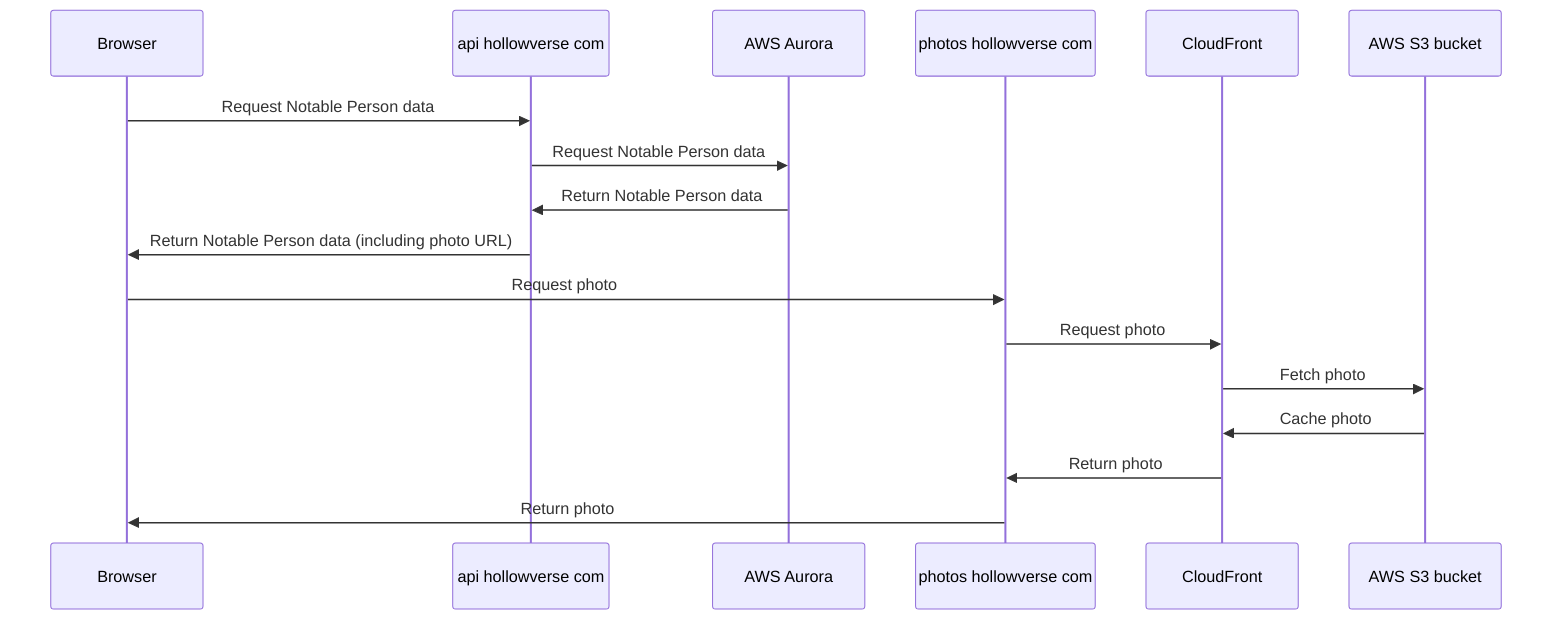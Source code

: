 sequenceDiagram
  participant browser as Browser
  participant api as api hollowverse com
  participant aurora as AWS Aurora
  participant photos as photos hollowverse com
  participant cf as CloudFront
  participant s3 as AWS S3 bucket

  browser ->> api: Request Notable Person data
  api ->> aurora: Request Notable Person data
  aurora ->> api: Return Notable Person data
  api ->> browser: Return Notable Person data (including photo URL)
  browser ->> photos: Request photo
  photos ->> cf: Request photo
  cf ->> s3: Fetch photo
  s3 ->> cf: Cache photo
  cf ->> photos: Return photo
  photos ->> browser: Return photo